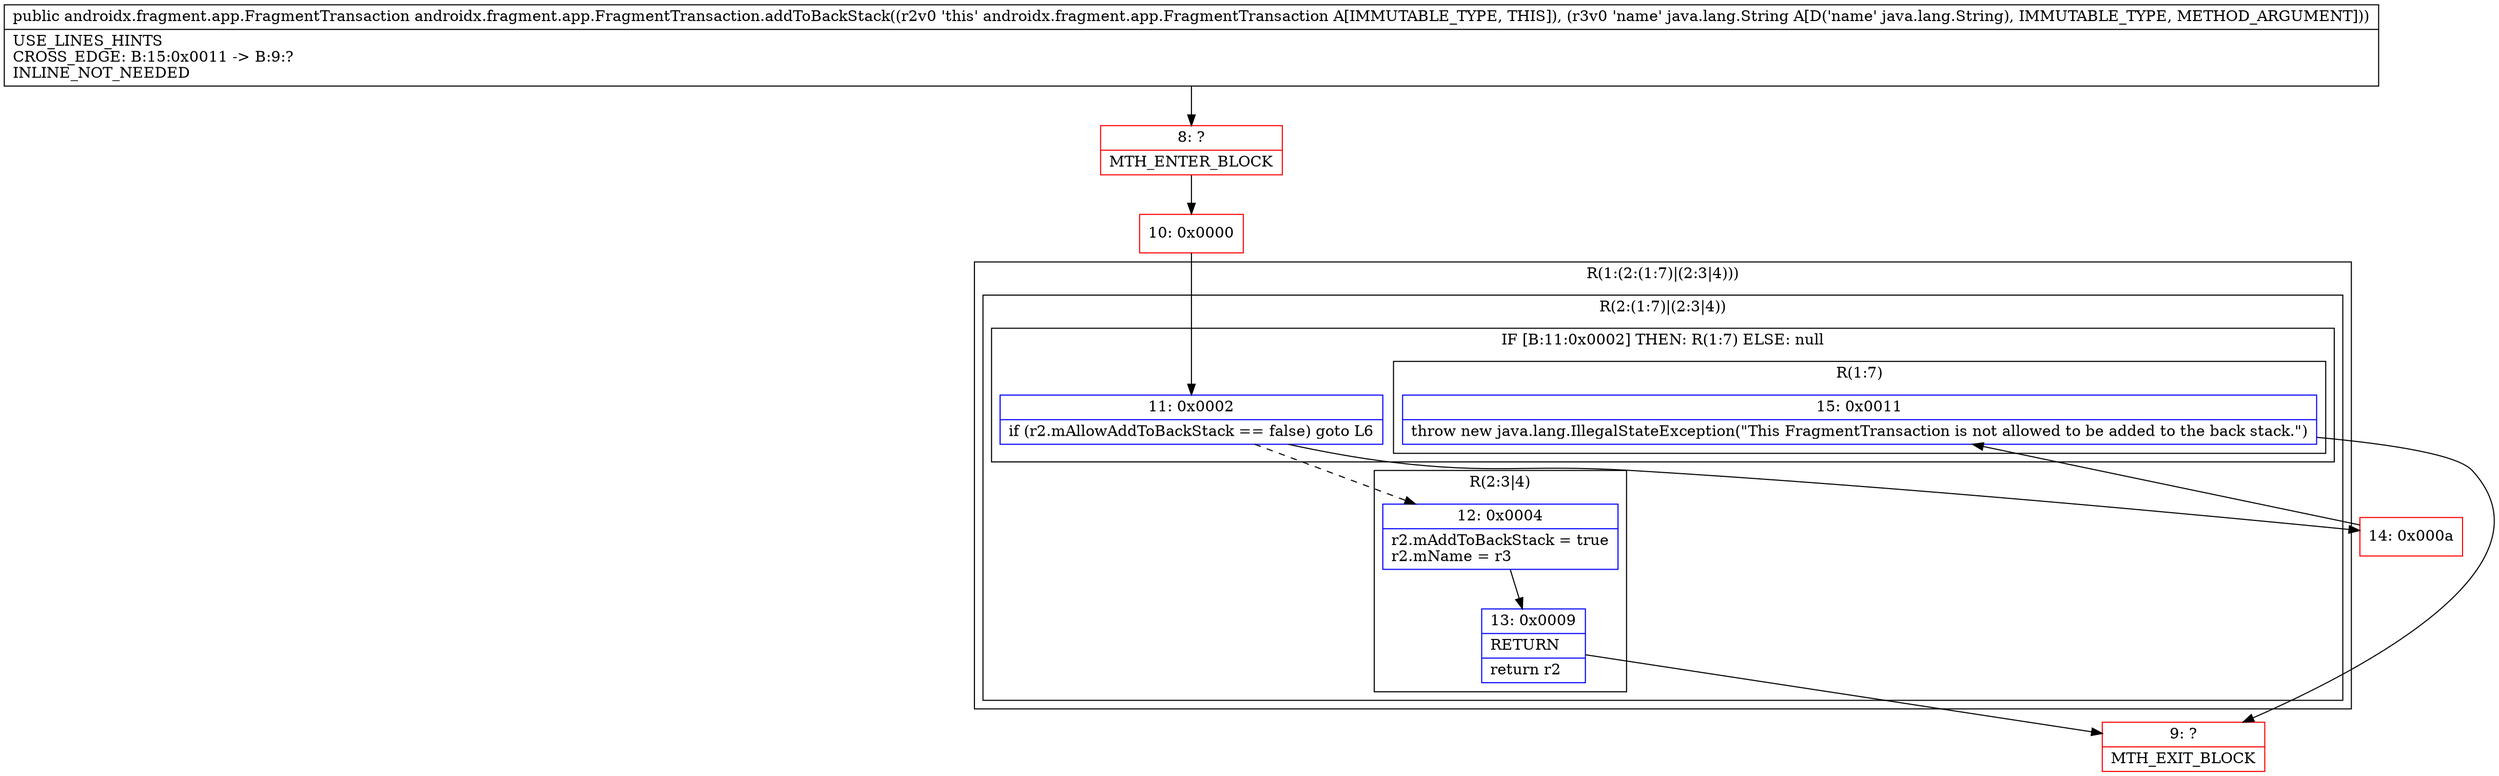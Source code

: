 digraph "CFG forandroidx.fragment.app.FragmentTransaction.addToBackStack(Ljava\/lang\/String;)Landroidx\/fragment\/app\/FragmentTransaction;" {
subgraph cluster_Region_1064767519 {
label = "R(1:(2:(1:7)|(2:3|4)))";
node [shape=record,color=blue];
subgraph cluster_Region_301151514 {
label = "R(2:(1:7)|(2:3|4))";
node [shape=record,color=blue];
subgraph cluster_IfRegion_1333788568 {
label = "IF [B:11:0x0002] THEN: R(1:7) ELSE: null";
node [shape=record,color=blue];
Node_11 [shape=record,label="{11\:\ 0x0002|if (r2.mAllowAddToBackStack == false) goto L6\l}"];
subgraph cluster_Region_314431347 {
label = "R(1:7)";
node [shape=record,color=blue];
Node_15 [shape=record,label="{15\:\ 0x0011|throw new java.lang.IllegalStateException(\"This FragmentTransaction is not allowed to be added to the back stack.\")\l}"];
}
}
subgraph cluster_Region_357419731 {
label = "R(2:3|4)";
node [shape=record,color=blue];
Node_12 [shape=record,label="{12\:\ 0x0004|r2.mAddToBackStack = true\lr2.mName = r3\l}"];
Node_13 [shape=record,label="{13\:\ 0x0009|RETURN\l|return r2\l}"];
}
}
}
Node_8 [shape=record,color=red,label="{8\:\ ?|MTH_ENTER_BLOCK\l}"];
Node_10 [shape=record,color=red,label="{10\:\ 0x0000}"];
Node_9 [shape=record,color=red,label="{9\:\ ?|MTH_EXIT_BLOCK\l}"];
Node_14 [shape=record,color=red,label="{14\:\ 0x000a}"];
MethodNode[shape=record,label="{public androidx.fragment.app.FragmentTransaction androidx.fragment.app.FragmentTransaction.addToBackStack((r2v0 'this' androidx.fragment.app.FragmentTransaction A[IMMUTABLE_TYPE, THIS]), (r3v0 'name' java.lang.String A[D('name' java.lang.String), IMMUTABLE_TYPE, METHOD_ARGUMENT]))  | USE_LINES_HINTS\lCROSS_EDGE: B:15:0x0011 \-\> B:9:?\lINLINE_NOT_NEEDED\l}"];
MethodNode -> Node_8;Node_11 -> Node_12[style=dashed];
Node_11 -> Node_14;
Node_15 -> Node_9;
Node_12 -> Node_13;
Node_13 -> Node_9;
Node_8 -> Node_10;
Node_10 -> Node_11;
Node_14 -> Node_15;
}

